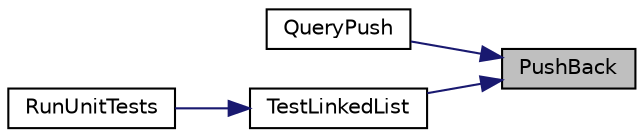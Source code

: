 digraph "PushBack"
{
 // LATEX_PDF_SIZE
  edge [fontname="Helvetica",fontsize="10",labelfontname="Helvetica",labelfontsize="10"];
  node [fontname="Helvetica",fontsize="10",shape=record];
  rankdir="RL";
  Node1 [label="PushBack",height=0.2,width=0.4,color="black", fillcolor="grey75", style="filled", fontcolor="black",tooltip=" "];
  Node1 -> Node2 [dir="back",color="midnightblue",fontsize="10",style="solid",fontname="Helvetica"];
  Node2 [label="QueryPush",height=0.2,width=0.4,color="black", fillcolor="white", style="filled",URL="$_query_8h.html#a24c59fceb4972e8043e30a4b479c9fe9",tooltip=" "];
  Node1 -> Node3 [dir="back",color="midnightblue",fontsize="10",style="solid",fontname="Helvetica"];
  Node3 [label="TestLinkedList",height=0.2,width=0.4,color="black", fillcolor="white", style="filled",URL="$_tests_8h.html#af7f4fde513dc699f2cc5ce2f26d3ba90",tooltip="tests some functions of linked list"];
  Node3 -> Node4 [dir="back",color="midnightblue",fontsize="10",style="solid",fontname="Helvetica"];
  Node4 [label="RunUnitTests",height=0.2,width=0.4,color="black", fillcolor="white", style="filled",URL="$_tests_8h.html#aa97a9cda58fa10ff835b18f62ca5ac81",tooltip=" "];
}
